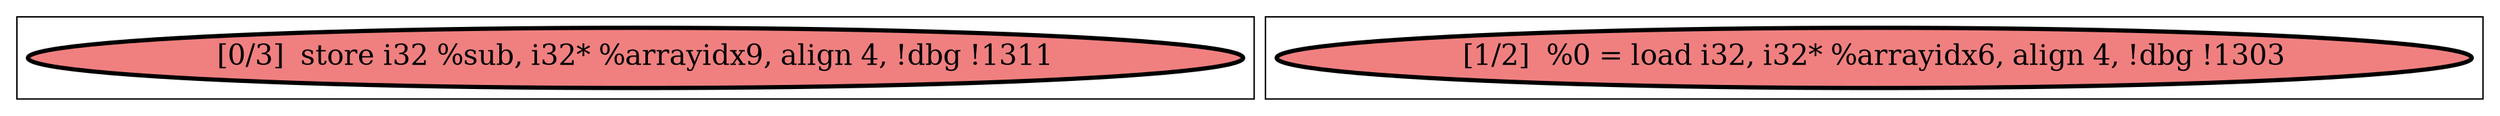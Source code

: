 
digraph G {





subgraph cluster1 {


node27 [penwidth=3.0,fontsize=20,fillcolor=lightcoral,label="[0/3]  store i32 %sub, i32* %arrayidx9, align 4, !dbg !1311",shape=ellipse,style=filled ]



}

subgraph cluster0 {


node26 [penwidth=3.0,fontsize=20,fillcolor=lightcoral,label="[1/2]  %0 = load i32, i32* %arrayidx6, align 4, !dbg !1303",shape=ellipse,style=filled ]



}

}
